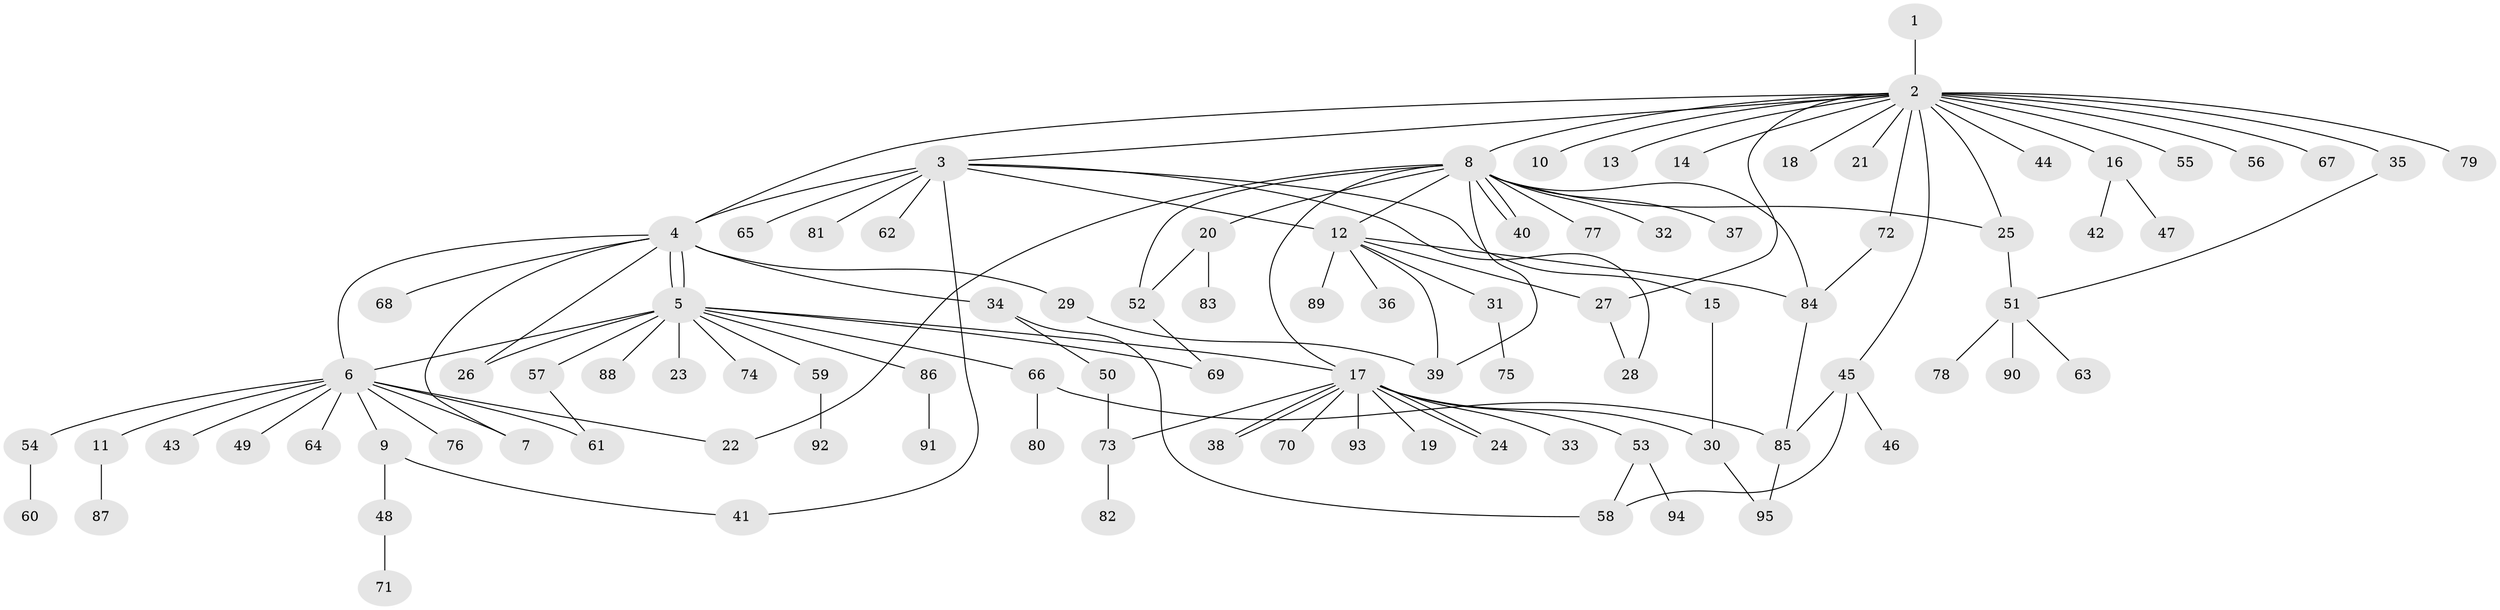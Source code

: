 // coarse degree distribution, {15: 0.02127659574468085, 8: 0.02127659574468085, 14: 0.02127659574468085, 2: 0.14893617021276595, 20: 0.02127659574468085, 1: 0.7021276595744681, 3: 0.0425531914893617, 4: 0.02127659574468085}
// Generated by graph-tools (version 1.1) at 2025/18/03/04/25 18:18:12]
// undirected, 95 vertices, 124 edges
graph export_dot {
graph [start="1"]
  node [color=gray90,style=filled];
  1;
  2;
  3;
  4;
  5;
  6;
  7;
  8;
  9;
  10;
  11;
  12;
  13;
  14;
  15;
  16;
  17;
  18;
  19;
  20;
  21;
  22;
  23;
  24;
  25;
  26;
  27;
  28;
  29;
  30;
  31;
  32;
  33;
  34;
  35;
  36;
  37;
  38;
  39;
  40;
  41;
  42;
  43;
  44;
  45;
  46;
  47;
  48;
  49;
  50;
  51;
  52;
  53;
  54;
  55;
  56;
  57;
  58;
  59;
  60;
  61;
  62;
  63;
  64;
  65;
  66;
  67;
  68;
  69;
  70;
  71;
  72;
  73;
  74;
  75;
  76;
  77;
  78;
  79;
  80;
  81;
  82;
  83;
  84;
  85;
  86;
  87;
  88;
  89;
  90;
  91;
  92;
  93;
  94;
  95;
  1 -- 2;
  2 -- 3;
  2 -- 4;
  2 -- 8;
  2 -- 10;
  2 -- 13;
  2 -- 14;
  2 -- 16;
  2 -- 18;
  2 -- 21;
  2 -- 25;
  2 -- 27;
  2 -- 35;
  2 -- 44;
  2 -- 45;
  2 -- 55;
  2 -- 56;
  2 -- 67;
  2 -- 72;
  2 -- 79;
  3 -- 4;
  3 -- 12;
  3 -- 15;
  3 -- 28;
  3 -- 41;
  3 -- 62;
  3 -- 65;
  3 -- 81;
  4 -- 5;
  4 -- 5;
  4 -- 6;
  4 -- 7;
  4 -- 26;
  4 -- 29;
  4 -- 34;
  4 -- 68;
  5 -- 6;
  5 -- 17;
  5 -- 23;
  5 -- 26;
  5 -- 57;
  5 -- 59;
  5 -- 66;
  5 -- 69;
  5 -- 74;
  5 -- 86;
  5 -- 88;
  6 -- 7;
  6 -- 9;
  6 -- 11;
  6 -- 22;
  6 -- 43;
  6 -- 49;
  6 -- 54;
  6 -- 61;
  6 -- 64;
  6 -- 76;
  8 -- 12;
  8 -- 17;
  8 -- 20;
  8 -- 22;
  8 -- 25;
  8 -- 32;
  8 -- 37;
  8 -- 39;
  8 -- 40;
  8 -- 40;
  8 -- 52;
  8 -- 77;
  8 -- 84;
  9 -- 41;
  9 -- 48;
  11 -- 87;
  12 -- 27;
  12 -- 31;
  12 -- 36;
  12 -- 39;
  12 -- 84;
  12 -- 89;
  15 -- 30;
  16 -- 42;
  16 -- 47;
  17 -- 19;
  17 -- 24;
  17 -- 24;
  17 -- 30;
  17 -- 33;
  17 -- 38;
  17 -- 38;
  17 -- 53;
  17 -- 70;
  17 -- 73;
  17 -- 93;
  20 -- 52;
  20 -- 83;
  25 -- 51;
  27 -- 28;
  29 -- 39;
  30 -- 95;
  31 -- 75;
  34 -- 50;
  34 -- 58;
  35 -- 51;
  45 -- 46;
  45 -- 58;
  45 -- 85;
  48 -- 71;
  50 -- 73;
  51 -- 63;
  51 -- 78;
  51 -- 90;
  52 -- 69;
  53 -- 58;
  53 -- 94;
  54 -- 60;
  57 -- 61;
  59 -- 92;
  66 -- 80;
  66 -- 85;
  72 -- 84;
  73 -- 82;
  84 -- 85;
  85 -- 95;
  86 -- 91;
}
